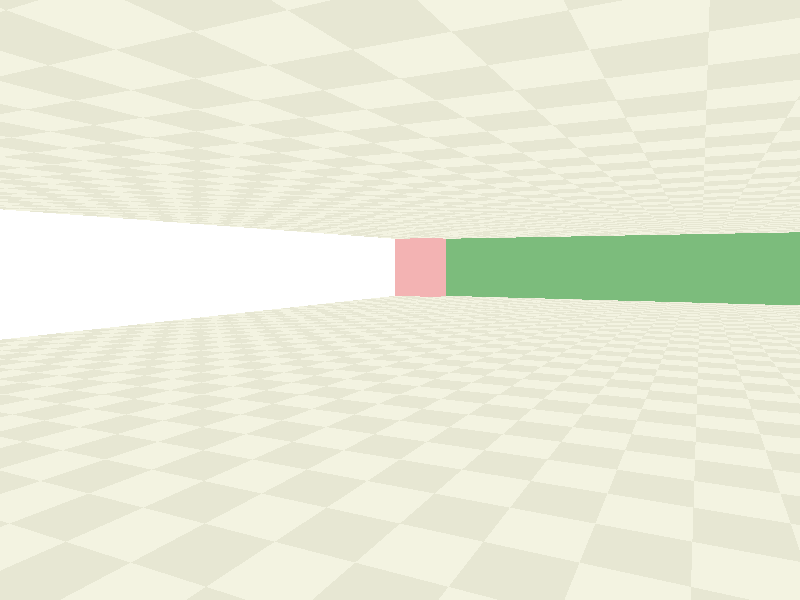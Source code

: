 #include "colors.inc"
#include "textures.inc"


camera {
    location <0, 2, -5>
    look_at  <14, 1,  2>
}

background { color Black }

// Fonte de Luz Branca 
light_source { <20, 4, 19> color White}


// Ch�o
plane {
    <0, 1, 0>, -1
    pigment {
      checker color rgb <0.8, 0.8, 0.65>, color rgb <0.9, 0.9, 0.75>
    }
}

// Teto
plane {
    <0, 1, 0>, -1
    pigment {
      checker color rgb <0.8, 0.8, 0.65>, color rgb <0.9, 0.9, 0.75>
    }
    translate <0,5,0>
}

// Paredes
plane {
    <0, 0, 1>, -1
    //pigment {
    //  color rgb <0.2, 0.5, 0.2>
    //}
    translate <0,0,20>
    texture{pigment{rgb<0.89,0.9,0.95>*1.6}}
}
plane {
    <1, 0, 0>, -1
    pigment {
      color rgb <0.2, 0.5, 0.2>
    }
    translate <50,0,0>
}

box {
    <10,10,10>, <50,50,50>
    pigment {
      color rgb <0.9, 0.45, 0.45>
    }
}


//Coluna laranja
box {
    <55,10,15>, <47,-10,40>
    pigment {
      color rgb <0.9, 0.45, 0.45>
    }
}
